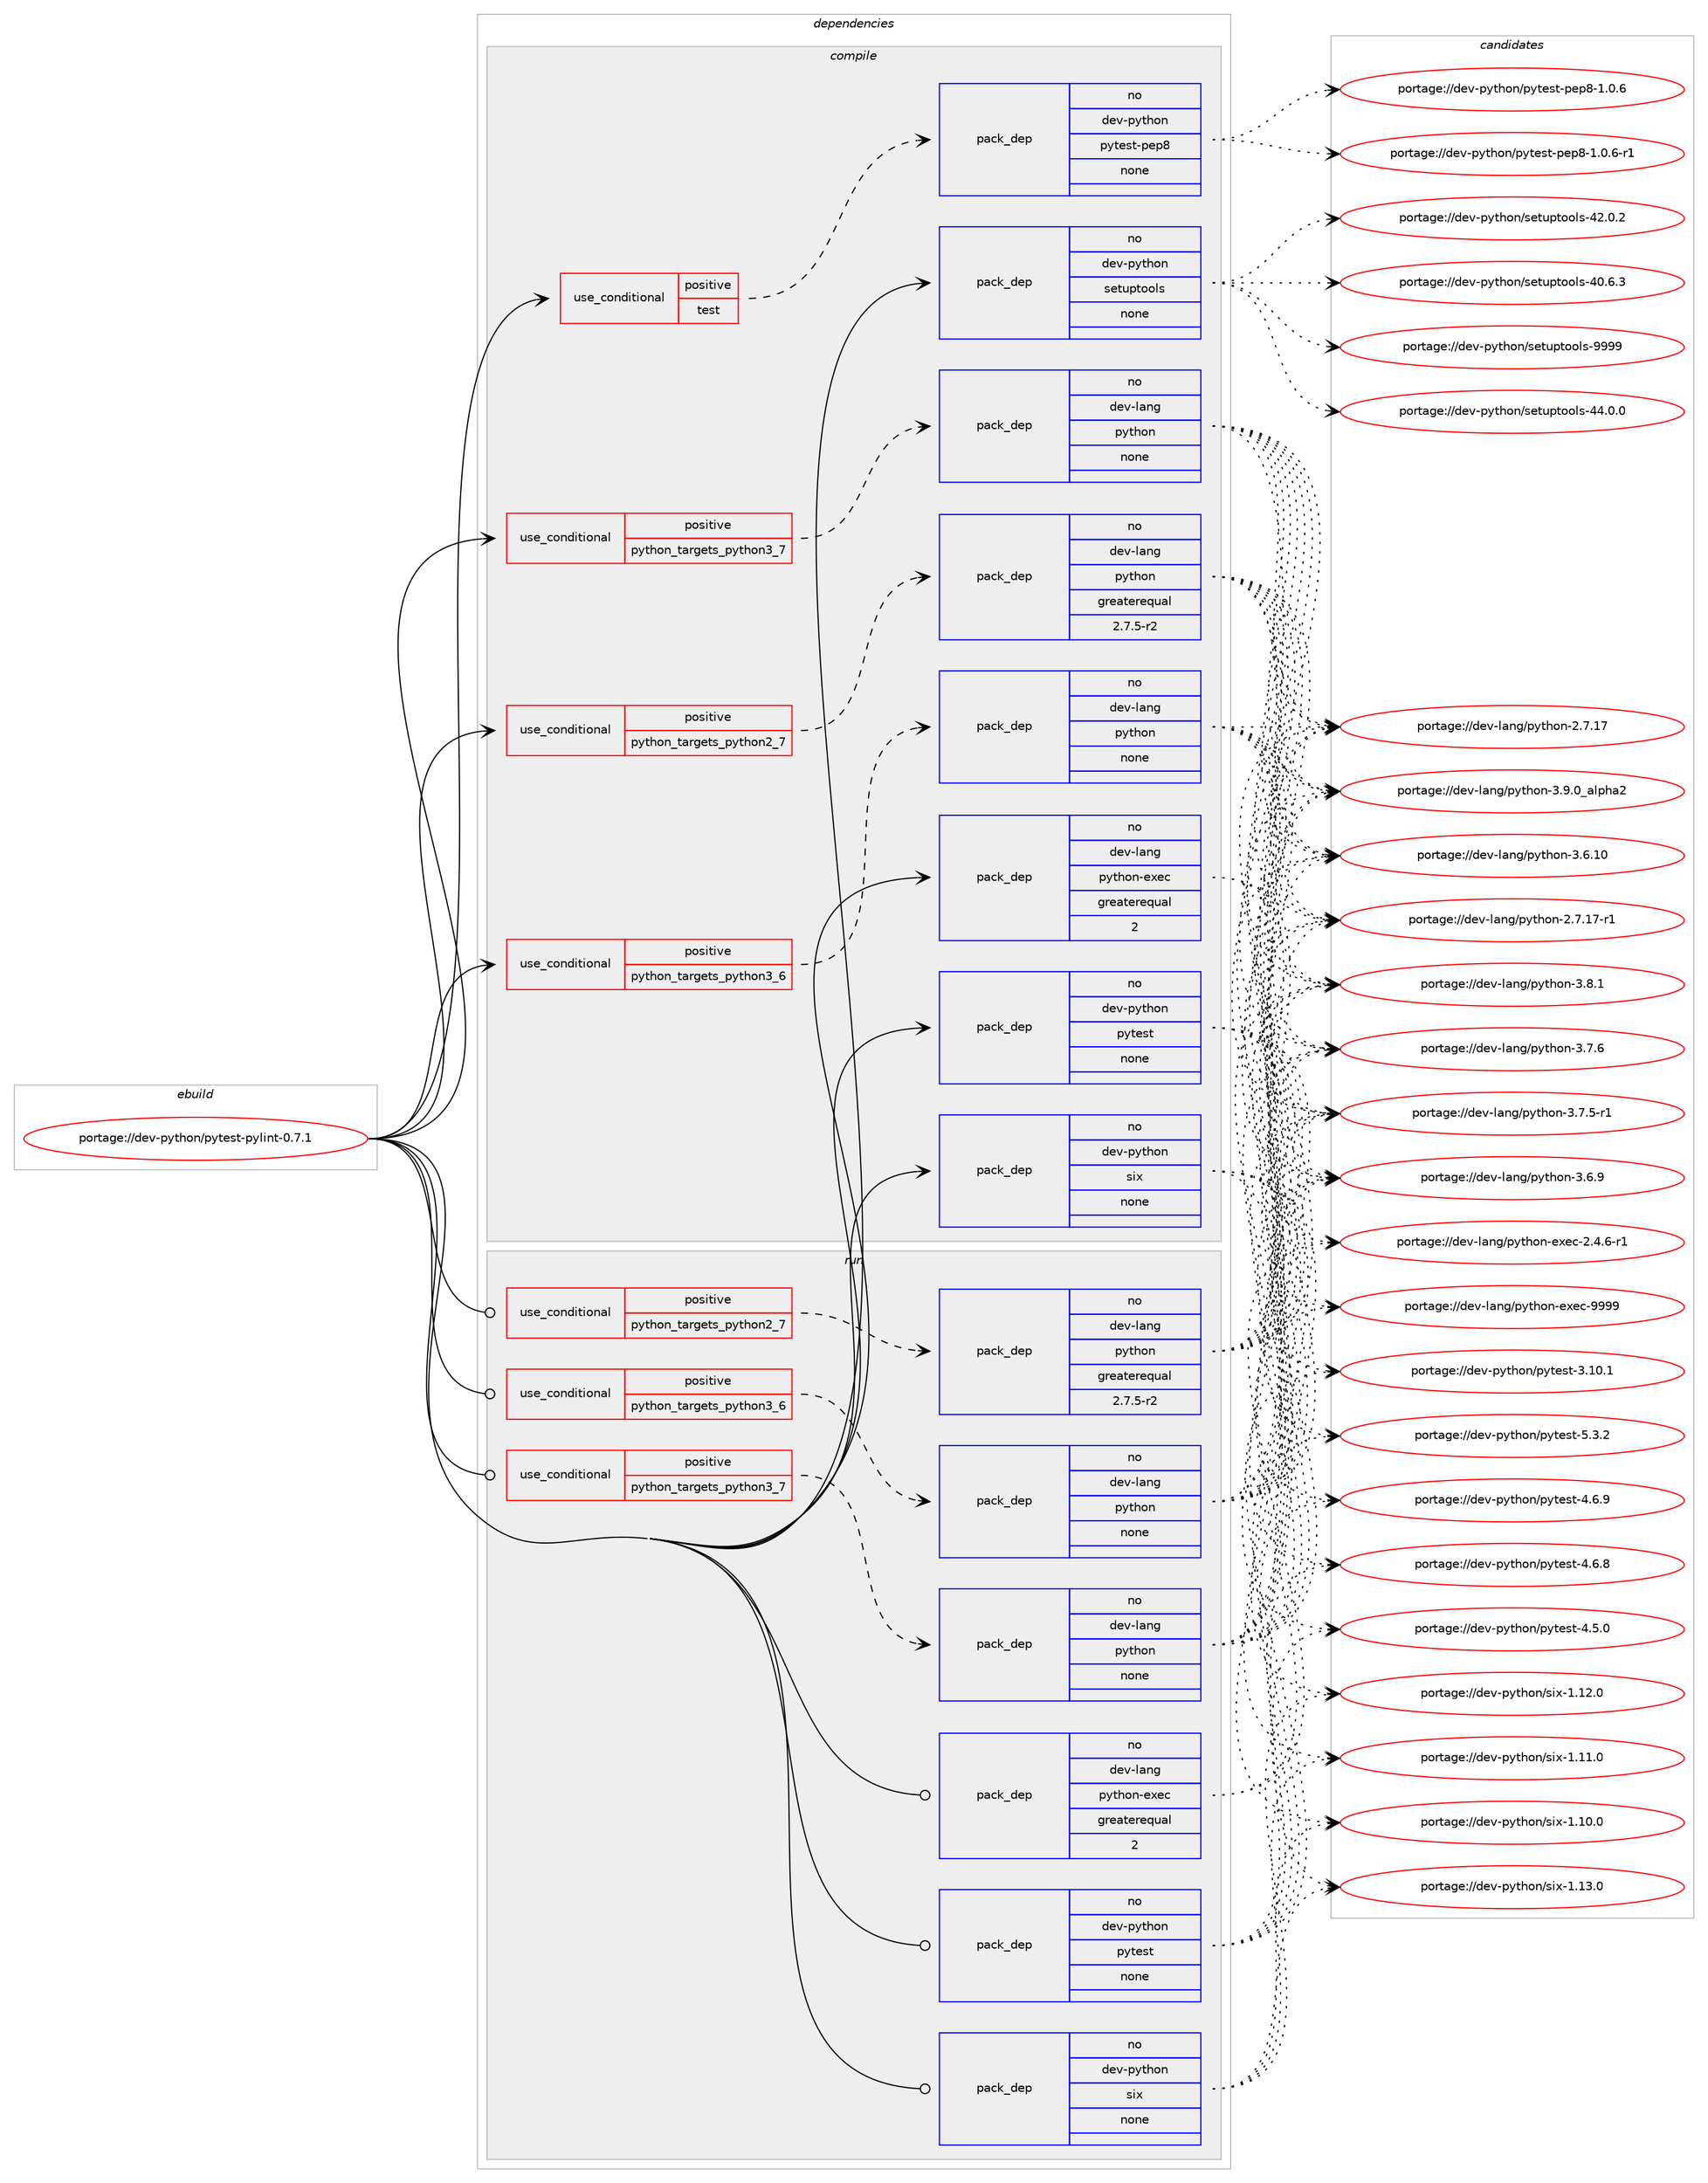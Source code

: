digraph prolog {

# *************
# Graph options
# *************

newrank=true;
concentrate=true;
compound=true;
graph [rankdir=LR,fontname=Helvetica,fontsize=10,ranksep=1.5];#, ranksep=2.5, nodesep=0.2];
edge  [arrowhead=vee];
node  [fontname=Helvetica,fontsize=10];

# **********
# The ebuild
# **********

subgraph cluster_leftcol {
color=gray;
rank=same;
label=<<i>ebuild</i>>;
id [label="portage://dev-python/pytest-pylint-0.7.1", color=red, width=4, href="../dev-python/pytest-pylint-0.7.1.svg"];
}

# ****************
# The dependencies
# ****************

subgraph cluster_midcol {
color=gray;
label=<<i>dependencies</i>>;
subgraph cluster_compile {
fillcolor="#eeeeee";
style=filled;
label=<<i>compile</i>>;
subgraph cond108188 {
dependency433861 [label=<<TABLE BORDER="0" CELLBORDER="1" CELLSPACING="0" CELLPADDING="4"><TR><TD ROWSPAN="3" CELLPADDING="10">use_conditional</TD></TR><TR><TD>positive</TD></TR><TR><TD>python_targets_python2_7</TD></TR></TABLE>>, shape=none, color=red];
subgraph pack320752 {
dependency433862 [label=<<TABLE BORDER="0" CELLBORDER="1" CELLSPACING="0" CELLPADDING="4" WIDTH="220"><TR><TD ROWSPAN="6" CELLPADDING="30">pack_dep</TD></TR><TR><TD WIDTH="110">no</TD></TR><TR><TD>dev-lang</TD></TR><TR><TD>python</TD></TR><TR><TD>greaterequal</TD></TR><TR><TD>2.7.5-r2</TD></TR></TABLE>>, shape=none, color=blue];
}
dependency433861:e -> dependency433862:w [weight=20,style="dashed",arrowhead="vee"];
}
id:e -> dependency433861:w [weight=20,style="solid",arrowhead="vee"];
subgraph cond108189 {
dependency433863 [label=<<TABLE BORDER="0" CELLBORDER="1" CELLSPACING="0" CELLPADDING="4"><TR><TD ROWSPAN="3" CELLPADDING="10">use_conditional</TD></TR><TR><TD>positive</TD></TR><TR><TD>python_targets_python3_6</TD></TR></TABLE>>, shape=none, color=red];
subgraph pack320753 {
dependency433864 [label=<<TABLE BORDER="0" CELLBORDER="1" CELLSPACING="0" CELLPADDING="4" WIDTH="220"><TR><TD ROWSPAN="6" CELLPADDING="30">pack_dep</TD></TR><TR><TD WIDTH="110">no</TD></TR><TR><TD>dev-lang</TD></TR><TR><TD>python</TD></TR><TR><TD>none</TD></TR><TR><TD></TD></TR></TABLE>>, shape=none, color=blue];
}
dependency433863:e -> dependency433864:w [weight=20,style="dashed",arrowhead="vee"];
}
id:e -> dependency433863:w [weight=20,style="solid",arrowhead="vee"];
subgraph cond108190 {
dependency433865 [label=<<TABLE BORDER="0" CELLBORDER="1" CELLSPACING="0" CELLPADDING="4"><TR><TD ROWSPAN="3" CELLPADDING="10">use_conditional</TD></TR><TR><TD>positive</TD></TR><TR><TD>python_targets_python3_7</TD></TR></TABLE>>, shape=none, color=red];
subgraph pack320754 {
dependency433866 [label=<<TABLE BORDER="0" CELLBORDER="1" CELLSPACING="0" CELLPADDING="4" WIDTH="220"><TR><TD ROWSPAN="6" CELLPADDING="30">pack_dep</TD></TR><TR><TD WIDTH="110">no</TD></TR><TR><TD>dev-lang</TD></TR><TR><TD>python</TD></TR><TR><TD>none</TD></TR><TR><TD></TD></TR></TABLE>>, shape=none, color=blue];
}
dependency433865:e -> dependency433866:w [weight=20,style="dashed",arrowhead="vee"];
}
id:e -> dependency433865:w [weight=20,style="solid",arrowhead="vee"];
subgraph cond108191 {
dependency433867 [label=<<TABLE BORDER="0" CELLBORDER="1" CELLSPACING="0" CELLPADDING="4"><TR><TD ROWSPAN="3" CELLPADDING="10">use_conditional</TD></TR><TR><TD>positive</TD></TR><TR><TD>test</TD></TR></TABLE>>, shape=none, color=red];
subgraph pack320755 {
dependency433868 [label=<<TABLE BORDER="0" CELLBORDER="1" CELLSPACING="0" CELLPADDING="4" WIDTH="220"><TR><TD ROWSPAN="6" CELLPADDING="30">pack_dep</TD></TR><TR><TD WIDTH="110">no</TD></TR><TR><TD>dev-python</TD></TR><TR><TD>pytest-pep8</TD></TR><TR><TD>none</TD></TR><TR><TD></TD></TR></TABLE>>, shape=none, color=blue];
}
dependency433867:e -> dependency433868:w [weight=20,style="dashed",arrowhead="vee"];
}
id:e -> dependency433867:w [weight=20,style="solid",arrowhead="vee"];
subgraph pack320756 {
dependency433869 [label=<<TABLE BORDER="0" CELLBORDER="1" CELLSPACING="0" CELLPADDING="4" WIDTH="220"><TR><TD ROWSPAN="6" CELLPADDING="30">pack_dep</TD></TR><TR><TD WIDTH="110">no</TD></TR><TR><TD>dev-lang</TD></TR><TR><TD>python-exec</TD></TR><TR><TD>greaterequal</TD></TR><TR><TD>2</TD></TR></TABLE>>, shape=none, color=blue];
}
id:e -> dependency433869:w [weight=20,style="solid",arrowhead="vee"];
subgraph pack320757 {
dependency433870 [label=<<TABLE BORDER="0" CELLBORDER="1" CELLSPACING="0" CELLPADDING="4" WIDTH="220"><TR><TD ROWSPAN="6" CELLPADDING="30">pack_dep</TD></TR><TR><TD WIDTH="110">no</TD></TR><TR><TD>dev-python</TD></TR><TR><TD>pytest</TD></TR><TR><TD>none</TD></TR><TR><TD></TD></TR></TABLE>>, shape=none, color=blue];
}
id:e -> dependency433870:w [weight=20,style="solid",arrowhead="vee"];
subgraph pack320758 {
dependency433871 [label=<<TABLE BORDER="0" CELLBORDER="1" CELLSPACING="0" CELLPADDING="4" WIDTH="220"><TR><TD ROWSPAN="6" CELLPADDING="30">pack_dep</TD></TR><TR><TD WIDTH="110">no</TD></TR><TR><TD>dev-python</TD></TR><TR><TD>setuptools</TD></TR><TR><TD>none</TD></TR><TR><TD></TD></TR></TABLE>>, shape=none, color=blue];
}
id:e -> dependency433871:w [weight=20,style="solid",arrowhead="vee"];
subgraph pack320759 {
dependency433872 [label=<<TABLE BORDER="0" CELLBORDER="1" CELLSPACING="0" CELLPADDING="4" WIDTH="220"><TR><TD ROWSPAN="6" CELLPADDING="30">pack_dep</TD></TR><TR><TD WIDTH="110">no</TD></TR><TR><TD>dev-python</TD></TR><TR><TD>six</TD></TR><TR><TD>none</TD></TR><TR><TD></TD></TR></TABLE>>, shape=none, color=blue];
}
id:e -> dependency433872:w [weight=20,style="solid",arrowhead="vee"];
}
subgraph cluster_compileandrun {
fillcolor="#eeeeee";
style=filled;
label=<<i>compile and run</i>>;
}
subgraph cluster_run {
fillcolor="#eeeeee";
style=filled;
label=<<i>run</i>>;
subgraph cond108192 {
dependency433873 [label=<<TABLE BORDER="0" CELLBORDER="1" CELLSPACING="0" CELLPADDING="4"><TR><TD ROWSPAN="3" CELLPADDING="10">use_conditional</TD></TR><TR><TD>positive</TD></TR><TR><TD>python_targets_python2_7</TD></TR></TABLE>>, shape=none, color=red];
subgraph pack320760 {
dependency433874 [label=<<TABLE BORDER="0" CELLBORDER="1" CELLSPACING="0" CELLPADDING="4" WIDTH="220"><TR><TD ROWSPAN="6" CELLPADDING="30">pack_dep</TD></TR><TR><TD WIDTH="110">no</TD></TR><TR><TD>dev-lang</TD></TR><TR><TD>python</TD></TR><TR><TD>greaterequal</TD></TR><TR><TD>2.7.5-r2</TD></TR></TABLE>>, shape=none, color=blue];
}
dependency433873:e -> dependency433874:w [weight=20,style="dashed",arrowhead="vee"];
}
id:e -> dependency433873:w [weight=20,style="solid",arrowhead="odot"];
subgraph cond108193 {
dependency433875 [label=<<TABLE BORDER="0" CELLBORDER="1" CELLSPACING="0" CELLPADDING="4"><TR><TD ROWSPAN="3" CELLPADDING="10">use_conditional</TD></TR><TR><TD>positive</TD></TR><TR><TD>python_targets_python3_6</TD></TR></TABLE>>, shape=none, color=red];
subgraph pack320761 {
dependency433876 [label=<<TABLE BORDER="0" CELLBORDER="1" CELLSPACING="0" CELLPADDING="4" WIDTH="220"><TR><TD ROWSPAN="6" CELLPADDING="30">pack_dep</TD></TR><TR><TD WIDTH="110">no</TD></TR><TR><TD>dev-lang</TD></TR><TR><TD>python</TD></TR><TR><TD>none</TD></TR><TR><TD></TD></TR></TABLE>>, shape=none, color=blue];
}
dependency433875:e -> dependency433876:w [weight=20,style="dashed",arrowhead="vee"];
}
id:e -> dependency433875:w [weight=20,style="solid",arrowhead="odot"];
subgraph cond108194 {
dependency433877 [label=<<TABLE BORDER="0" CELLBORDER="1" CELLSPACING="0" CELLPADDING="4"><TR><TD ROWSPAN="3" CELLPADDING="10">use_conditional</TD></TR><TR><TD>positive</TD></TR><TR><TD>python_targets_python3_7</TD></TR></TABLE>>, shape=none, color=red];
subgraph pack320762 {
dependency433878 [label=<<TABLE BORDER="0" CELLBORDER="1" CELLSPACING="0" CELLPADDING="4" WIDTH="220"><TR><TD ROWSPAN="6" CELLPADDING="30">pack_dep</TD></TR><TR><TD WIDTH="110">no</TD></TR><TR><TD>dev-lang</TD></TR><TR><TD>python</TD></TR><TR><TD>none</TD></TR><TR><TD></TD></TR></TABLE>>, shape=none, color=blue];
}
dependency433877:e -> dependency433878:w [weight=20,style="dashed",arrowhead="vee"];
}
id:e -> dependency433877:w [weight=20,style="solid",arrowhead="odot"];
subgraph pack320763 {
dependency433879 [label=<<TABLE BORDER="0" CELLBORDER="1" CELLSPACING="0" CELLPADDING="4" WIDTH="220"><TR><TD ROWSPAN="6" CELLPADDING="30">pack_dep</TD></TR><TR><TD WIDTH="110">no</TD></TR><TR><TD>dev-lang</TD></TR><TR><TD>python-exec</TD></TR><TR><TD>greaterequal</TD></TR><TR><TD>2</TD></TR></TABLE>>, shape=none, color=blue];
}
id:e -> dependency433879:w [weight=20,style="solid",arrowhead="odot"];
subgraph pack320764 {
dependency433880 [label=<<TABLE BORDER="0" CELLBORDER="1" CELLSPACING="0" CELLPADDING="4" WIDTH="220"><TR><TD ROWSPAN="6" CELLPADDING="30">pack_dep</TD></TR><TR><TD WIDTH="110">no</TD></TR><TR><TD>dev-python</TD></TR><TR><TD>pytest</TD></TR><TR><TD>none</TD></TR><TR><TD></TD></TR></TABLE>>, shape=none, color=blue];
}
id:e -> dependency433880:w [weight=20,style="solid",arrowhead="odot"];
subgraph pack320765 {
dependency433881 [label=<<TABLE BORDER="0" CELLBORDER="1" CELLSPACING="0" CELLPADDING="4" WIDTH="220"><TR><TD ROWSPAN="6" CELLPADDING="30">pack_dep</TD></TR><TR><TD WIDTH="110">no</TD></TR><TR><TD>dev-python</TD></TR><TR><TD>six</TD></TR><TR><TD>none</TD></TR><TR><TD></TD></TR></TABLE>>, shape=none, color=blue];
}
id:e -> dependency433881:w [weight=20,style="solid",arrowhead="odot"];
}
}

# **************
# The candidates
# **************

subgraph cluster_choices {
rank=same;
color=gray;
label=<<i>candidates</i>>;

subgraph choice320752 {
color=black;
nodesep=1;
choice10010111845108971101034711212111610411111045514657464895971081121049750 [label="portage://dev-lang/python-3.9.0_alpha2", color=red, width=4,href="../dev-lang/python-3.9.0_alpha2.svg"];
choice100101118451089711010347112121116104111110455146564649 [label="portage://dev-lang/python-3.8.1", color=red, width=4,href="../dev-lang/python-3.8.1.svg"];
choice100101118451089711010347112121116104111110455146554654 [label="portage://dev-lang/python-3.7.6", color=red, width=4,href="../dev-lang/python-3.7.6.svg"];
choice1001011184510897110103471121211161041111104551465546534511449 [label="portage://dev-lang/python-3.7.5-r1", color=red, width=4,href="../dev-lang/python-3.7.5-r1.svg"];
choice100101118451089711010347112121116104111110455146544657 [label="portage://dev-lang/python-3.6.9", color=red, width=4,href="../dev-lang/python-3.6.9.svg"];
choice10010111845108971101034711212111610411111045514654464948 [label="portage://dev-lang/python-3.6.10", color=red, width=4,href="../dev-lang/python-3.6.10.svg"];
choice100101118451089711010347112121116104111110455046554649554511449 [label="portage://dev-lang/python-2.7.17-r1", color=red, width=4,href="../dev-lang/python-2.7.17-r1.svg"];
choice10010111845108971101034711212111610411111045504655464955 [label="portage://dev-lang/python-2.7.17", color=red, width=4,href="../dev-lang/python-2.7.17.svg"];
dependency433862:e -> choice10010111845108971101034711212111610411111045514657464895971081121049750:w [style=dotted,weight="100"];
dependency433862:e -> choice100101118451089711010347112121116104111110455146564649:w [style=dotted,weight="100"];
dependency433862:e -> choice100101118451089711010347112121116104111110455146554654:w [style=dotted,weight="100"];
dependency433862:e -> choice1001011184510897110103471121211161041111104551465546534511449:w [style=dotted,weight="100"];
dependency433862:e -> choice100101118451089711010347112121116104111110455146544657:w [style=dotted,weight="100"];
dependency433862:e -> choice10010111845108971101034711212111610411111045514654464948:w [style=dotted,weight="100"];
dependency433862:e -> choice100101118451089711010347112121116104111110455046554649554511449:w [style=dotted,weight="100"];
dependency433862:e -> choice10010111845108971101034711212111610411111045504655464955:w [style=dotted,weight="100"];
}
subgraph choice320753 {
color=black;
nodesep=1;
choice10010111845108971101034711212111610411111045514657464895971081121049750 [label="portage://dev-lang/python-3.9.0_alpha2", color=red, width=4,href="../dev-lang/python-3.9.0_alpha2.svg"];
choice100101118451089711010347112121116104111110455146564649 [label="portage://dev-lang/python-3.8.1", color=red, width=4,href="../dev-lang/python-3.8.1.svg"];
choice100101118451089711010347112121116104111110455146554654 [label="portage://dev-lang/python-3.7.6", color=red, width=4,href="../dev-lang/python-3.7.6.svg"];
choice1001011184510897110103471121211161041111104551465546534511449 [label="portage://dev-lang/python-3.7.5-r1", color=red, width=4,href="../dev-lang/python-3.7.5-r1.svg"];
choice100101118451089711010347112121116104111110455146544657 [label="portage://dev-lang/python-3.6.9", color=red, width=4,href="../dev-lang/python-3.6.9.svg"];
choice10010111845108971101034711212111610411111045514654464948 [label="portage://dev-lang/python-3.6.10", color=red, width=4,href="../dev-lang/python-3.6.10.svg"];
choice100101118451089711010347112121116104111110455046554649554511449 [label="portage://dev-lang/python-2.7.17-r1", color=red, width=4,href="../dev-lang/python-2.7.17-r1.svg"];
choice10010111845108971101034711212111610411111045504655464955 [label="portage://dev-lang/python-2.7.17", color=red, width=4,href="../dev-lang/python-2.7.17.svg"];
dependency433864:e -> choice10010111845108971101034711212111610411111045514657464895971081121049750:w [style=dotted,weight="100"];
dependency433864:e -> choice100101118451089711010347112121116104111110455146564649:w [style=dotted,weight="100"];
dependency433864:e -> choice100101118451089711010347112121116104111110455146554654:w [style=dotted,weight="100"];
dependency433864:e -> choice1001011184510897110103471121211161041111104551465546534511449:w [style=dotted,weight="100"];
dependency433864:e -> choice100101118451089711010347112121116104111110455146544657:w [style=dotted,weight="100"];
dependency433864:e -> choice10010111845108971101034711212111610411111045514654464948:w [style=dotted,weight="100"];
dependency433864:e -> choice100101118451089711010347112121116104111110455046554649554511449:w [style=dotted,weight="100"];
dependency433864:e -> choice10010111845108971101034711212111610411111045504655464955:w [style=dotted,weight="100"];
}
subgraph choice320754 {
color=black;
nodesep=1;
choice10010111845108971101034711212111610411111045514657464895971081121049750 [label="portage://dev-lang/python-3.9.0_alpha2", color=red, width=4,href="../dev-lang/python-3.9.0_alpha2.svg"];
choice100101118451089711010347112121116104111110455146564649 [label="portage://dev-lang/python-3.8.1", color=red, width=4,href="../dev-lang/python-3.8.1.svg"];
choice100101118451089711010347112121116104111110455146554654 [label="portage://dev-lang/python-3.7.6", color=red, width=4,href="../dev-lang/python-3.7.6.svg"];
choice1001011184510897110103471121211161041111104551465546534511449 [label="portage://dev-lang/python-3.7.5-r1", color=red, width=4,href="../dev-lang/python-3.7.5-r1.svg"];
choice100101118451089711010347112121116104111110455146544657 [label="portage://dev-lang/python-3.6.9", color=red, width=4,href="../dev-lang/python-3.6.9.svg"];
choice10010111845108971101034711212111610411111045514654464948 [label="portage://dev-lang/python-3.6.10", color=red, width=4,href="../dev-lang/python-3.6.10.svg"];
choice100101118451089711010347112121116104111110455046554649554511449 [label="portage://dev-lang/python-2.7.17-r1", color=red, width=4,href="../dev-lang/python-2.7.17-r1.svg"];
choice10010111845108971101034711212111610411111045504655464955 [label="portage://dev-lang/python-2.7.17", color=red, width=4,href="../dev-lang/python-2.7.17.svg"];
dependency433866:e -> choice10010111845108971101034711212111610411111045514657464895971081121049750:w [style=dotted,weight="100"];
dependency433866:e -> choice100101118451089711010347112121116104111110455146564649:w [style=dotted,weight="100"];
dependency433866:e -> choice100101118451089711010347112121116104111110455146554654:w [style=dotted,weight="100"];
dependency433866:e -> choice1001011184510897110103471121211161041111104551465546534511449:w [style=dotted,weight="100"];
dependency433866:e -> choice100101118451089711010347112121116104111110455146544657:w [style=dotted,weight="100"];
dependency433866:e -> choice10010111845108971101034711212111610411111045514654464948:w [style=dotted,weight="100"];
dependency433866:e -> choice100101118451089711010347112121116104111110455046554649554511449:w [style=dotted,weight="100"];
dependency433866:e -> choice10010111845108971101034711212111610411111045504655464955:w [style=dotted,weight="100"];
}
subgraph choice320755 {
color=black;
nodesep=1;
choice100101118451121211161041111104711212111610111511645112101112564549464846544511449 [label="portage://dev-python/pytest-pep8-1.0.6-r1", color=red, width=4,href="../dev-python/pytest-pep8-1.0.6-r1.svg"];
choice10010111845112121116104111110471121211161011151164511210111256454946484654 [label="portage://dev-python/pytest-pep8-1.0.6", color=red, width=4,href="../dev-python/pytest-pep8-1.0.6.svg"];
dependency433868:e -> choice100101118451121211161041111104711212111610111511645112101112564549464846544511449:w [style=dotted,weight="100"];
dependency433868:e -> choice10010111845112121116104111110471121211161011151164511210111256454946484654:w [style=dotted,weight="100"];
}
subgraph choice320756 {
color=black;
nodesep=1;
choice10010111845108971101034711212111610411111045101120101994557575757 [label="portage://dev-lang/python-exec-9999", color=red, width=4,href="../dev-lang/python-exec-9999.svg"];
choice10010111845108971101034711212111610411111045101120101994550465246544511449 [label="portage://dev-lang/python-exec-2.4.6-r1", color=red, width=4,href="../dev-lang/python-exec-2.4.6-r1.svg"];
dependency433869:e -> choice10010111845108971101034711212111610411111045101120101994557575757:w [style=dotted,weight="100"];
dependency433869:e -> choice10010111845108971101034711212111610411111045101120101994550465246544511449:w [style=dotted,weight="100"];
}
subgraph choice320757 {
color=black;
nodesep=1;
choice1001011184511212111610411111047112121116101115116455346514650 [label="portage://dev-python/pytest-5.3.2", color=red, width=4,href="../dev-python/pytest-5.3.2.svg"];
choice1001011184511212111610411111047112121116101115116455246544657 [label="portage://dev-python/pytest-4.6.9", color=red, width=4,href="../dev-python/pytest-4.6.9.svg"];
choice1001011184511212111610411111047112121116101115116455246544656 [label="portage://dev-python/pytest-4.6.8", color=red, width=4,href="../dev-python/pytest-4.6.8.svg"];
choice1001011184511212111610411111047112121116101115116455246534648 [label="portage://dev-python/pytest-4.5.0", color=red, width=4,href="../dev-python/pytest-4.5.0.svg"];
choice100101118451121211161041111104711212111610111511645514649484649 [label="portage://dev-python/pytest-3.10.1", color=red, width=4,href="../dev-python/pytest-3.10.1.svg"];
dependency433870:e -> choice1001011184511212111610411111047112121116101115116455346514650:w [style=dotted,weight="100"];
dependency433870:e -> choice1001011184511212111610411111047112121116101115116455246544657:w [style=dotted,weight="100"];
dependency433870:e -> choice1001011184511212111610411111047112121116101115116455246544656:w [style=dotted,weight="100"];
dependency433870:e -> choice1001011184511212111610411111047112121116101115116455246534648:w [style=dotted,weight="100"];
dependency433870:e -> choice100101118451121211161041111104711212111610111511645514649484649:w [style=dotted,weight="100"];
}
subgraph choice320758 {
color=black;
nodesep=1;
choice10010111845112121116104111110471151011161171121161111111081154557575757 [label="portage://dev-python/setuptools-9999", color=red, width=4,href="../dev-python/setuptools-9999.svg"];
choice100101118451121211161041111104711510111611711211611111110811545525246484648 [label="portage://dev-python/setuptools-44.0.0", color=red, width=4,href="../dev-python/setuptools-44.0.0.svg"];
choice100101118451121211161041111104711510111611711211611111110811545525046484650 [label="portage://dev-python/setuptools-42.0.2", color=red, width=4,href="../dev-python/setuptools-42.0.2.svg"];
choice100101118451121211161041111104711510111611711211611111110811545524846544651 [label="portage://dev-python/setuptools-40.6.3", color=red, width=4,href="../dev-python/setuptools-40.6.3.svg"];
dependency433871:e -> choice10010111845112121116104111110471151011161171121161111111081154557575757:w [style=dotted,weight="100"];
dependency433871:e -> choice100101118451121211161041111104711510111611711211611111110811545525246484648:w [style=dotted,weight="100"];
dependency433871:e -> choice100101118451121211161041111104711510111611711211611111110811545525046484650:w [style=dotted,weight="100"];
dependency433871:e -> choice100101118451121211161041111104711510111611711211611111110811545524846544651:w [style=dotted,weight="100"];
}
subgraph choice320759 {
color=black;
nodesep=1;
choice100101118451121211161041111104711510512045494649514648 [label="portage://dev-python/six-1.13.0", color=red, width=4,href="../dev-python/six-1.13.0.svg"];
choice100101118451121211161041111104711510512045494649504648 [label="portage://dev-python/six-1.12.0", color=red, width=4,href="../dev-python/six-1.12.0.svg"];
choice100101118451121211161041111104711510512045494649494648 [label="portage://dev-python/six-1.11.0", color=red, width=4,href="../dev-python/six-1.11.0.svg"];
choice100101118451121211161041111104711510512045494649484648 [label="portage://dev-python/six-1.10.0", color=red, width=4,href="../dev-python/six-1.10.0.svg"];
dependency433872:e -> choice100101118451121211161041111104711510512045494649514648:w [style=dotted,weight="100"];
dependency433872:e -> choice100101118451121211161041111104711510512045494649504648:w [style=dotted,weight="100"];
dependency433872:e -> choice100101118451121211161041111104711510512045494649494648:w [style=dotted,weight="100"];
dependency433872:e -> choice100101118451121211161041111104711510512045494649484648:w [style=dotted,weight="100"];
}
subgraph choice320760 {
color=black;
nodesep=1;
choice10010111845108971101034711212111610411111045514657464895971081121049750 [label="portage://dev-lang/python-3.9.0_alpha2", color=red, width=4,href="../dev-lang/python-3.9.0_alpha2.svg"];
choice100101118451089711010347112121116104111110455146564649 [label="portage://dev-lang/python-3.8.1", color=red, width=4,href="../dev-lang/python-3.8.1.svg"];
choice100101118451089711010347112121116104111110455146554654 [label="portage://dev-lang/python-3.7.6", color=red, width=4,href="../dev-lang/python-3.7.6.svg"];
choice1001011184510897110103471121211161041111104551465546534511449 [label="portage://dev-lang/python-3.7.5-r1", color=red, width=4,href="../dev-lang/python-3.7.5-r1.svg"];
choice100101118451089711010347112121116104111110455146544657 [label="portage://dev-lang/python-3.6.9", color=red, width=4,href="../dev-lang/python-3.6.9.svg"];
choice10010111845108971101034711212111610411111045514654464948 [label="portage://dev-lang/python-3.6.10", color=red, width=4,href="../dev-lang/python-3.6.10.svg"];
choice100101118451089711010347112121116104111110455046554649554511449 [label="portage://dev-lang/python-2.7.17-r1", color=red, width=4,href="../dev-lang/python-2.7.17-r1.svg"];
choice10010111845108971101034711212111610411111045504655464955 [label="portage://dev-lang/python-2.7.17", color=red, width=4,href="../dev-lang/python-2.7.17.svg"];
dependency433874:e -> choice10010111845108971101034711212111610411111045514657464895971081121049750:w [style=dotted,weight="100"];
dependency433874:e -> choice100101118451089711010347112121116104111110455146564649:w [style=dotted,weight="100"];
dependency433874:e -> choice100101118451089711010347112121116104111110455146554654:w [style=dotted,weight="100"];
dependency433874:e -> choice1001011184510897110103471121211161041111104551465546534511449:w [style=dotted,weight="100"];
dependency433874:e -> choice100101118451089711010347112121116104111110455146544657:w [style=dotted,weight="100"];
dependency433874:e -> choice10010111845108971101034711212111610411111045514654464948:w [style=dotted,weight="100"];
dependency433874:e -> choice100101118451089711010347112121116104111110455046554649554511449:w [style=dotted,weight="100"];
dependency433874:e -> choice10010111845108971101034711212111610411111045504655464955:w [style=dotted,weight="100"];
}
subgraph choice320761 {
color=black;
nodesep=1;
choice10010111845108971101034711212111610411111045514657464895971081121049750 [label="portage://dev-lang/python-3.9.0_alpha2", color=red, width=4,href="../dev-lang/python-3.9.0_alpha2.svg"];
choice100101118451089711010347112121116104111110455146564649 [label="portage://dev-lang/python-3.8.1", color=red, width=4,href="../dev-lang/python-3.8.1.svg"];
choice100101118451089711010347112121116104111110455146554654 [label="portage://dev-lang/python-3.7.6", color=red, width=4,href="../dev-lang/python-3.7.6.svg"];
choice1001011184510897110103471121211161041111104551465546534511449 [label="portage://dev-lang/python-3.7.5-r1", color=red, width=4,href="../dev-lang/python-3.7.5-r1.svg"];
choice100101118451089711010347112121116104111110455146544657 [label="portage://dev-lang/python-3.6.9", color=red, width=4,href="../dev-lang/python-3.6.9.svg"];
choice10010111845108971101034711212111610411111045514654464948 [label="portage://dev-lang/python-3.6.10", color=red, width=4,href="../dev-lang/python-3.6.10.svg"];
choice100101118451089711010347112121116104111110455046554649554511449 [label="portage://dev-lang/python-2.7.17-r1", color=red, width=4,href="../dev-lang/python-2.7.17-r1.svg"];
choice10010111845108971101034711212111610411111045504655464955 [label="portage://dev-lang/python-2.7.17", color=red, width=4,href="../dev-lang/python-2.7.17.svg"];
dependency433876:e -> choice10010111845108971101034711212111610411111045514657464895971081121049750:w [style=dotted,weight="100"];
dependency433876:e -> choice100101118451089711010347112121116104111110455146564649:w [style=dotted,weight="100"];
dependency433876:e -> choice100101118451089711010347112121116104111110455146554654:w [style=dotted,weight="100"];
dependency433876:e -> choice1001011184510897110103471121211161041111104551465546534511449:w [style=dotted,weight="100"];
dependency433876:e -> choice100101118451089711010347112121116104111110455146544657:w [style=dotted,weight="100"];
dependency433876:e -> choice10010111845108971101034711212111610411111045514654464948:w [style=dotted,weight="100"];
dependency433876:e -> choice100101118451089711010347112121116104111110455046554649554511449:w [style=dotted,weight="100"];
dependency433876:e -> choice10010111845108971101034711212111610411111045504655464955:w [style=dotted,weight="100"];
}
subgraph choice320762 {
color=black;
nodesep=1;
choice10010111845108971101034711212111610411111045514657464895971081121049750 [label="portage://dev-lang/python-3.9.0_alpha2", color=red, width=4,href="../dev-lang/python-3.9.0_alpha2.svg"];
choice100101118451089711010347112121116104111110455146564649 [label="portage://dev-lang/python-3.8.1", color=red, width=4,href="../dev-lang/python-3.8.1.svg"];
choice100101118451089711010347112121116104111110455146554654 [label="portage://dev-lang/python-3.7.6", color=red, width=4,href="../dev-lang/python-3.7.6.svg"];
choice1001011184510897110103471121211161041111104551465546534511449 [label="portage://dev-lang/python-3.7.5-r1", color=red, width=4,href="../dev-lang/python-3.7.5-r1.svg"];
choice100101118451089711010347112121116104111110455146544657 [label="portage://dev-lang/python-3.6.9", color=red, width=4,href="../dev-lang/python-3.6.9.svg"];
choice10010111845108971101034711212111610411111045514654464948 [label="portage://dev-lang/python-3.6.10", color=red, width=4,href="../dev-lang/python-3.6.10.svg"];
choice100101118451089711010347112121116104111110455046554649554511449 [label="portage://dev-lang/python-2.7.17-r1", color=red, width=4,href="../dev-lang/python-2.7.17-r1.svg"];
choice10010111845108971101034711212111610411111045504655464955 [label="portage://dev-lang/python-2.7.17", color=red, width=4,href="../dev-lang/python-2.7.17.svg"];
dependency433878:e -> choice10010111845108971101034711212111610411111045514657464895971081121049750:w [style=dotted,weight="100"];
dependency433878:e -> choice100101118451089711010347112121116104111110455146564649:w [style=dotted,weight="100"];
dependency433878:e -> choice100101118451089711010347112121116104111110455146554654:w [style=dotted,weight="100"];
dependency433878:e -> choice1001011184510897110103471121211161041111104551465546534511449:w [style=dotted,weight="100"];
dependency433878:e -> choice100101118451089711010347112121116104111110455146544657:w [style=dotted,weight="100"];
dependency433878:e -> choice10010111845108971101034711212111610411111045514654464948:w [style=dotted,weight="100"];
dependency433878:e -> choice100101118451089711010347112121116104111110455046554649554511449:w [style=dotted,weight="100"];
dependency433878:e -> choice10010111845108971101034711212111610411111045504655464955:w [style=dotted,weight="100"];
}
subgraph choice320763 {
color=black;
nodesep=1;
choice10010111845108971101034711212111610411111045101120101994557575757 [label="portage://dev-lang/python-exec-9999", color=red, width=4,href="../dev-lang/python-exec-9999.svg"];
choice10010111845108971101034711212111610411111045101120101994550465246544511449 [label="portage://dev-lang/python-exec-2.4.6-r1", color=red, width=4,href="../dev-lang/python-exec-2.4.6-r1.svg"];
dependency433879:e -> choice10010111845108971101034711212111610411111045101120101994557575757:w [style=dotted,weight="100"];
dependency433879:e -> choice10010111845108971101034711212111610411111045101120101994550465246544511449:w [style=dotted,weight="100"];
}
subgraph choice320764 {
color=black;
nodesep=1;
choice1001011184511212111610411111047112121116101115116455346514650 [label="portage://dev-python/pytest-5.3.2", color=red, width=4,href="../dev-python/pytest-5.3.2.svg"];
choice1001011184511212111610411111047112121116101115116455246544657 [label="portage://dev-python/pytest-4.6.9", color=red, width=4,href="../dev-python/pytest-4.6.9.svg"];
choice1001011184511212111610411111047112121116101115116455246544656 [label="portage://dev-python/pytest-4.6.8", color=red, width=4,href="../dev-python/pytest-4.6.8.svg"];
choice1001011184511212111610411111047112121116101115116455246534648 [label="portage://dev-python/pytest-4.5.0", color=red, width=4,href="../dev-python/pytest-4.5.0.svg"];
choice100101118451121211161041111104711212111610111511645514649484649 [label="portage://dev-python/pytest-3.10.1", color=red, width=4,href="../dev-python/pytest-3.10.1.svg"];
dependency433880:e -> choice1001011184511212111610411111047112121116101115116455346514650:w [style=dotted,weight="100"];
dependency433880:e -> choice1001011184511212111610411111047112121116101115116455246544657:w [style=dotted,weight="100"];
dependency433880:e -> choice1001011184511212111610411111047112121116101115116455246544656:w [style=dotted,weight="100"];
dependency433880:e -> choice1001011184511212111610411111047112121116101115116455246534648:w [style=dotted,weight="100"];
dependency433880:e -> choice100101118451121211161041111104711212111610111511645514649484649:w [style=dotted,weight="100"];
}
subgraph choice320765 {
color=black;
nodesep=1;
choice100101118451121211161041111104711510512045494649514648 [label="portage://dev-python/six-1.13.0", color=red, width=4,href="../dev-python/six-1.13.0.svg"];
choice100101118451121211161041111104711510512045494649504648 [label="portage://dev-python/six-1.12.0", color=red, width=4,href="../dev-python/six-1.12.0.svg"];
choice100101118451121211161041111104711510512045494649494648 [label="portage://dev-python/six-1.11.0", color=red, width=4,href="../dev-python/six-1.11.0.svg"];
choice100101118451121211161041111104711510512045494649484648 [label="portage://dev-python/six-1.10.0", color=red, width=4,href="../dev-python/six-1.10.0.svg"];
dependency433881:e -> choice100101118451121211161041111104711510512045494649514648:w [style=dotted,weight="100"];
dependency433881:e -> choice100101118451121211161041111104711510512045494649504648:w [style=dotted,weight="100"];
dependency433881:e -> choice100101118451121211161041111104711510512045494649494648:w [style=dotted,weight="100"];
dependency433881:e -> choice100101118451121211161041111104711510512045494649484648:w [style=dotted,weight="100"];
}
}

}

